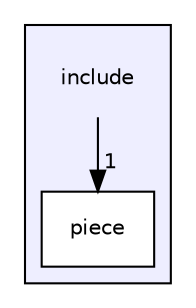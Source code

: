 digraph "include" {
  compound=true
  node [ fontsize="10", fontname="Helvetica"];
  edge [ labelfontsize="10", labelfontname="Helvetica"];
  subgraph clusterdir_d44c64559bbebec7f509842c48db8b23 {
    graph [ bgcolor="#eeeeff", pencolor="black", label="" URL="dir_d44c64559bbebec7f509842c48db8b23.html"];
    dir_d44c64559bbebec7f509842c48db8b23 [shape=plaintext label="include"];
    dir_9b743e8c9587669a8518926760088c3e [shape=box label="piece" color="black" fillcolor="white" style="filled" URL="dir_9b743e8c9587669a8518926760088c3e.html"];
  }
  dir_d44c64559bbebec7f509842c48db8b23->dir_9b743e8c9587669a8518926760088c3e [headlabel="1", labeldistance=1.5 headhref="dir_000000_000001.html"];
}
